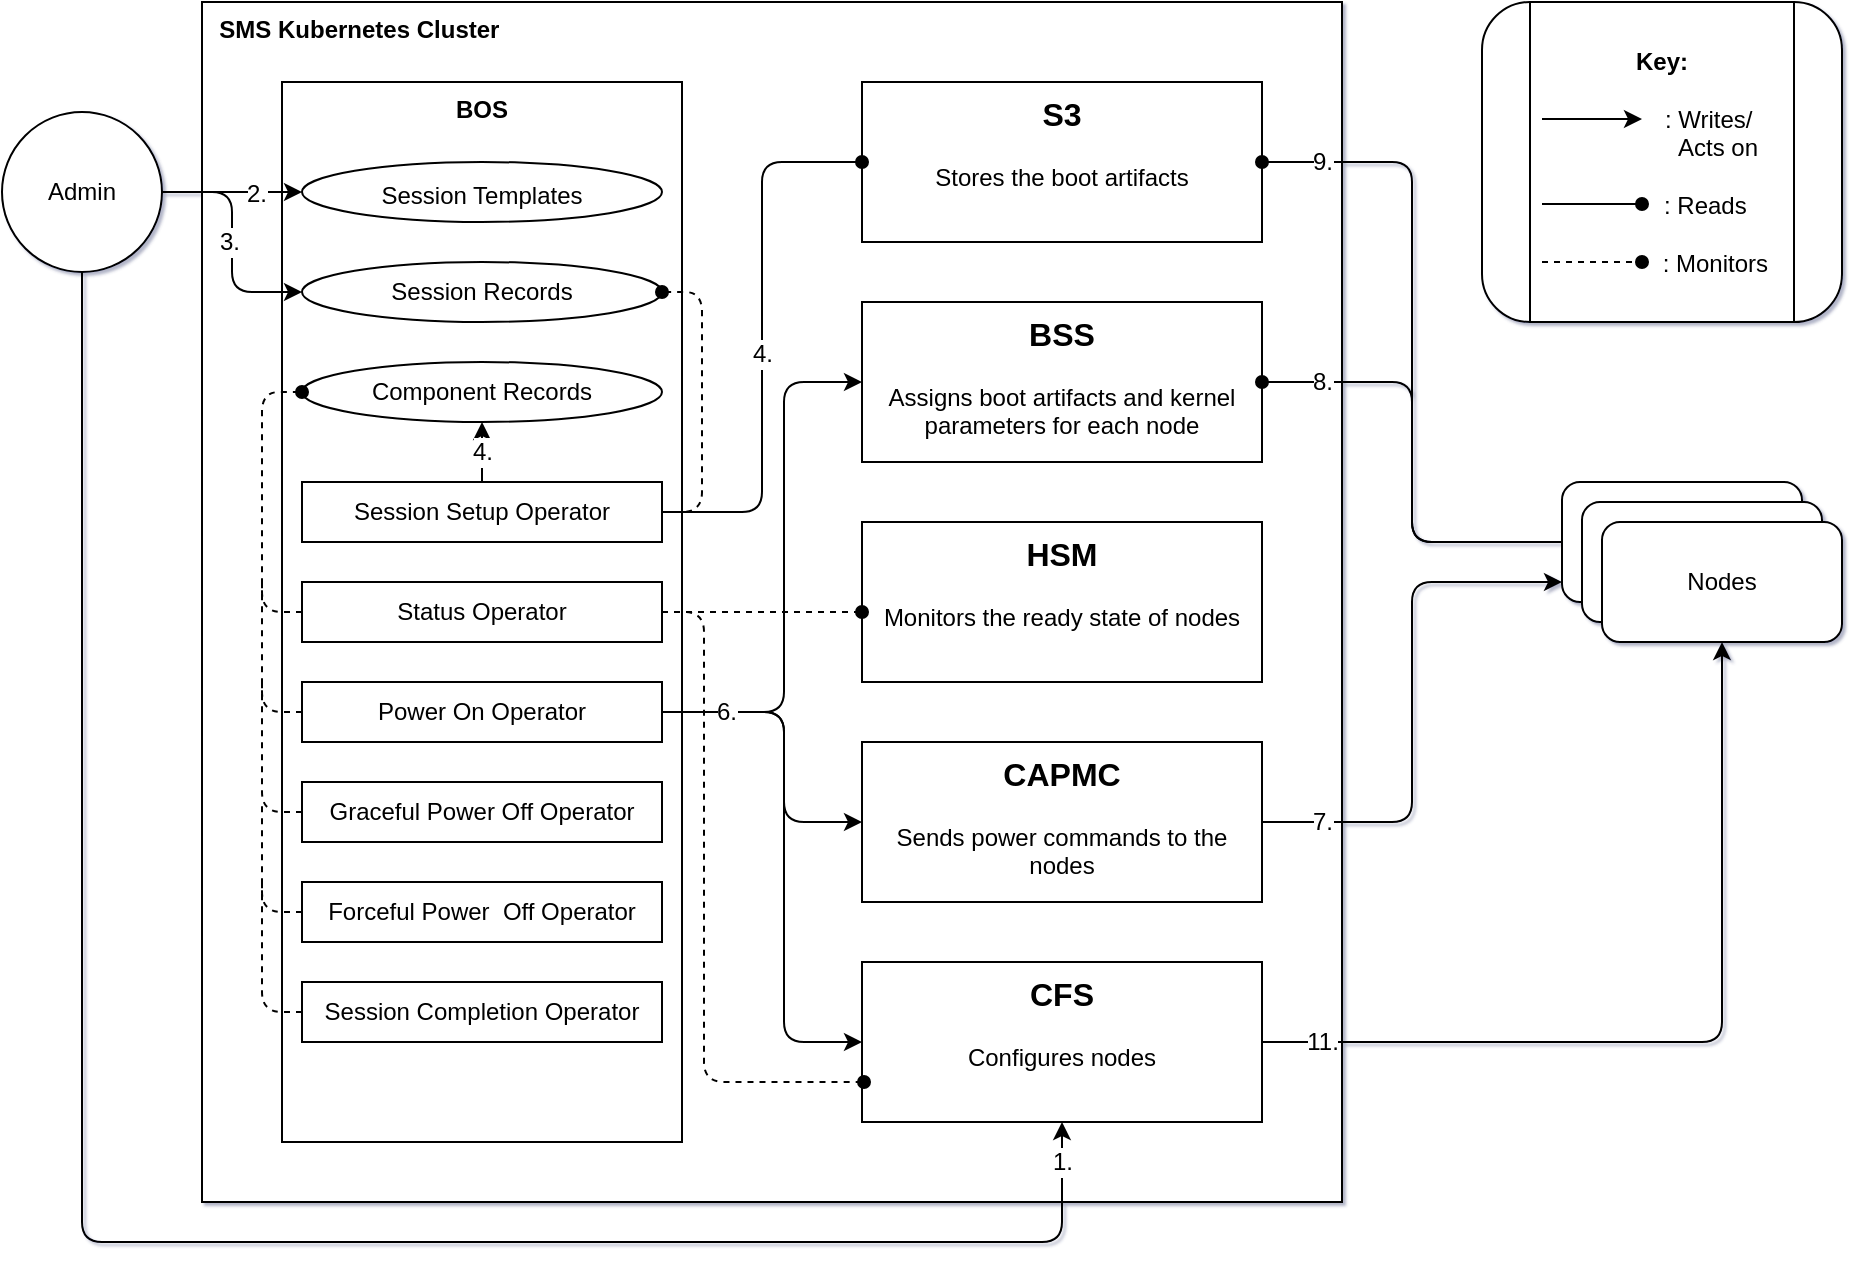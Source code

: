 <mxfile version="20.2.8" type="device"><diagram id="C5RBs43oDa-KdzZeNtuy" name="Page-1"><mxGraphModel dx="1186" dy="737" grid="1" gridSize="10" guides="1" tooltips="1" connect="1" arrows="1" fold="1" page="1" pageScale="1" pageWidth="827" pageHeight="1169" math="0" shadow="1"><root><mxCell id="WIyWlLk6GJQsqaUBKTNV-0"/><mxCell id="WIyWlLk6GJQsqaUBKTNV-1" parent="WIyWlLk6GJQsqaUBKTNV-0"/><mxCell id="9XRbRCof2KIBiwUi-AQT-0" value="&amp;nbsp; &lt;b&gt;SMS Kubernetes Cluster&lt;/b&gt;" style="rounded=0;whiteSpace=wrap;html=1;align=left;verticalAlign=top;" parent="WIyWlLk6GJQsqaUBKTNV-1" vertex="1"><mxGeometry x="139" y="80" width="570" height="600" as="geometry"/></mxCell><mxCell id="9XRbRCof2KIBiwUi-AQT-1" value="&lt;b style=&quot;font-size: 12px;&quot;&gt;BOS&lt;/b&gt;" style="rounded=0;whiteSpace=wrap;html=1;labelPosition=center;verticalLabelPosition=middle;align=center;verticalAlign=top;fontSize=12;" parent="WIyWlLk6GJQsqaUBKTNV-1" vertex="1"><mxGeometry x="179" y="120" width="200" height="530" as="geometry"/></mxCell><mxCell id="9XRbRCof2KIBiwUi-AQT-4" value="&lt;div&gt;&lt;b&gt;S3&lt;br&gt;&lt;/b&gt;&lt;/div&gt;&lt;div style=&quot;font-size: 12px;&quot;&gt;&lt;br&gt;&lt;/div&gt;&lt;div style=&quot;font-size: 12px;&quot;&gt;Stores the boot artifacts&lt;br&gt;&lt;b&gt;&lt;/b&gt;&lt;/div&gt;" style="rounded=0;whiteSpace=wrap;html=1;fontSize=16;verticalAlign=top;" parent="WIyWlLk6GJQsqaUBKTNV-1" vertex="1"><mxGeometry x="469" y="120" width="200" height="80" as="geometry"/></mxCell><mxCell id="9XRbRCof2KIBiwUi-AQT-5" value="&lt;div&gt;&lt;b&gt;BSS&lt;br&gt;&lt;/b&gt;&lt;/div&gt;&lt;div style=&quot;font-size: 12px;&quot;&gt;&lt;b&gt;&lt;br&gt;&lt;/b&gt;&lt;/div&gt;&lt;div style=&quot;font-size: 12px;&quot;&gt;Assigns boot artifacts and kernel parameters for each node&lt;br&gt;&lt;b&gt;&lt;/b&gt;&lt;/div&gt;" style="rounded=0;whiteSpace=wrap;html=1;fontSize=16;verticalAlign=top;" parent="WIyWlLk6GJQsqaUBKTNV-1" vertex="1"><mxGeometry x="469" y="230" width="200" height="80" as="geometry"/></mxCell><mxCell id="9XRbRCof2KIBiwUi-AQT-6" value="&lt;div&gt;&lt;b&gt;HSM&lt;/b&gt;&lt;/div&gt;&lt;div style=&quot;font-size: 12px;&quot;&gt;&lt;b&gt;&lt;br&gt;&lt;/b&gt;&lt;/div&gt;&lt;div style=&quot;font-size: 12px;&quot;&gt;Monitors the ready state of nodes&lt;br&gt;&lt;b&gt;&lt;/b&gt;&lt;/div&gt;" style="rounded=0;whiteSpace=wrap;html=1;fontSize=16;verticalAlign=top;" parent="WIyWlLk6GJQsqaUBKTNV-1" vertex="1"><mxGeometry x="469" y="340" width="200" height="80" as="geometry"/></mxCell><mxCell id="9XRbRCof2KIBiwUi-AQT-48" style="edgeStyle=orthogonalEdgeStyle;shape=connector;rounded=1;orthogonalLoop=1;jettySize=auto;html=1;labelBackgroundColor=default;fontFamily=Helvetica;fontSize=12;fontColor=default;endArrow=classic;strokeColor=default;" parent="WIyWlLk6GJQsqaUBKTNV-1" source="9XRbRCof2KIBiwUi-AQT-7" edge="1"><mxGeometry relative="1" as="geometry"><mxPoint x="819" y="370" as="targetPoint"/><Array as="points"><mxPoint x="744" y="490"/><mxPoint x="744" y="370"/><mxPoint x="819" y="370"/></Array></mxGeometry></mxCell><mxCell id="9XRbRCof2KIBiwUi-AQT-53" value="7." style="edgeLabel;html=1;align=center;verticalAlign=middle;resizable=0;points=[];fontSize=12;fontFamily=Helvetica;fontColor=default;" parent="9XRbRCof2KIBiwUi-AQT-48" vertex="1" connectable="0"><mxGeometry x="-0.234" y="3" relative="1" as="geometry"><mxPoint x="-42" y="28" as="offset"/></mxGeometry></mxCell><mxCell id="9XRbRCof2KIBiwUi-AQT-7" value="&lt;div&gt;&lt;b&gt;CAPMC&lt;br&gt;&lt;/b&gt;&lt;/div&gt;&lt;div style=&quot;font-size: 12px;&quot;&gt;&lt;b&gt;&lt;br&gt;&lt;/b&gt;&lt;/div&gt;&lt;div style=&quot;font-size: 12px;&quot;&gt;Sends power commands to the nodes&lt;b&gt;&lt;br&gt;&lt;/b&gt;&lt;/div&gt;" style="rounded=0;whiteSpace=wrap;html=1;fontSize=16;verticalAlign=top;" parent="WIyWlLk6GJQsqaUBKTNV-1" vertex="1"><mxGeometry x="469" y="450" width="200" height="80" as="geometry"/></mxCell><mxCell id="9XRbRCof2KIBiwUi-AQT-58" style="edgeStyle=orthogonalEdgeStyle;shape=connector;rounded=1;orthogonalLoop=1;jettySize=auto;html=1;entryX=0.5;entryY=1;entryDx=0;entryDy=0;labelBackgroundColor=default;fontFamily=Helvetica;fontSize=12;fontColor=default;endArrow=classic;strokeColor=default;" parent="WIyWlLk6GJQsqaUBKTNV-1" source="9XRbRCof2KIBiwUi-AQT-8" target="9XRbRCof2KIBiwUi-AQT-25" edge="1"><mxGeometry relative="1" as="geometry"/></mxCell><mxCell id="9XRbRCof2KIBiwUi-AQT-59" value="11." style="edgeLabel;html=1;align=center;verticalAlign=middle;resizable=0;points=[];fontSize=12;fontFamily=Helvetica;fontColor=default;" parent="9XRbRCof2KIBiwUi-AQT-58" vertex="1" connectable="0"><mxGeometry x="-0.233" y="-1" relative="1" as="geometry"><mxPoint x="-135" y="-1" as="offset"/></mxGeometry></mxCell><mxCell id="9XRbRCof2KIBiwUi-AQT-8" value="&lt;div&gt;&lt;b&gt;CFS&lt;/b&gt;&lt;/div&gt;&lt;div style=&quot;font-size: 12px;&quot;&gt;&lt;b&gt;&lt;br&gt;&lt;/b&gt;&lt;/div&gt;&lt;div style=&quot;font-size: 12px;&quot;&gt;Configures nodes&lt;b&gt;&lt;br&gt;&lt;/b&gt;&lt;/div&gt;" style="rounded=0;whiteSpace=wrap;html=1;fontSize=16;verticalAlign=top;" parent="WIyWlLk6GJQsqaUBKTNV-1" vertex="1"><mxGeometry x="469" y="560" width="200" height="80" as="geometry"/></mxCell><mxCell id="9XRbRCof2KIBiwUi-AQT-74" style="edgeStyle=orthogonalEdgeStyle;shape=connector;rounded=1;orthogonalLoop=1;jettySize=auto;html=1;exitX=1;exitY=0.5;exitDx=0;exitDy=0;entryX=0;entryY=0.5;entryDx=0;entryDy=0;labelBackgroundColor=default;fontFamily=Helvetica;fontSize=12;fontColor=default;endArrow=classic;endFill=1;strokeColor=default;" parent="WIyWlLk6GJQsqaUBKTNV-1" source="9XRbRCof2KIBiwUi-AQT-10" target="9XRbRCof2KIBiwUi-AQT-8" edge="1"><mxGeometry relative="1" as="geometry"><Array as="points"><mxPoint x="430" y="435"/><mxPoint x="430" y="600"/></Array></mxGeometry></mxCell><mxCell id="9XRbRCof2KIBiwUi-AQT-37" style="edgeStyle=orthogonalEdgeStyle;shape=connector;rounded=1;orthogonalLoop=1;jettySize=auto;html=1;entryX=0;entryY=0.5;entryDx=0;entryDy=0;labelBackgroundColor=default;fontFamily=Helvetica;fontSize=12;fontColor=default;endArrow=oval;strokeColor=default;endFill=1;" parent="WIyWlLk6GJQsqaUBKTNV-1" source="9XRbRCof2KIBiwUi-AQT-9" target="9XRbRCof2KIBiwUi-AQT-4" edge="1"><mxGeometry relative="1" as="geometry"/></mxCell><mxCell id="9XRbRCof2KIBiwUi-AQT-40" value="4." style="edgeLabel;html=1;align=center;verticalAlign=middle;resizable=0;points=[];fontSize=12;fontFamily=Helvetica;fontColor=default;" parent="9XRbRCof2KIBiwUi-AQT-37" vertex="1" connectable="0"><mxGeometry x="-0.062" y="-3" relative="1" as="geometry"><mxPoint x="-3" as="offset"/></mxGeometry></mxCell><mxCell id="9XRbRCof2KIBiwUi-AQT-62" value="4." style="edgeStyle=orthogonalEdgeStyle;shape=connector;rounded=1;orthogonalLoop=1;jettySize=auto;html=1;entryX=0.5;entryY=1;entryDx=0;entryDy=0;labelBackgroundColor=default;fontFamily=Helvetica;fontSize=12;fontColor=default;endArrow=classic;strokeColor=default;" parent="WIyWlLk6GJQsqaUBKTNV-1" source="9XRbRCof2KIBiwUi-AQT-9" target="9XRbRCof2KIBiwUi-AQT-26" edge="1"><mxGeometry relative="1" as="geometry"/></mxCell><mxCell id="9XRbRCof2KIBiwUi-AQT-9" value="&lt;font style=&quot;font-size: 12px;&quot;&gt;Session Setup Operator&lt;br style=&quot;font-size: 12px;&quot;&gt;&lt;/font&gt;" style="rounded=0;whiteSpace=wrap;html=1;fontSize=12;verticalAlign=middle;" parent="WIyWlLk6GJQsqaUBKTNV-1" vertex="1"><mxGeometry x="189" y="320" width="180" height="30" as="geometry"/></mxCell><mxCell id="9XRbRCof2KIBiwUi-AQT-69" style="edgeStyle=orthogonalEdgeStyle;shape=connector;rounded=1;orthogonalLoop=1;jettySize=auto;html=1;labelBackgroundColor=default;fontFamily=Helvetica;fontSize=12;fontColor=default;endArrow=none;endFill=0;strokeColor=default;dashed=1;" parent="WIyWlLk6GJQsqaUBKTNV-1" source="9XRbRCof2KIBiwUi-AQT-10" edge="1"><mxGeometry relative="1" as="geometry"><mxPoint x="169" y="370" as="targetPoint"/></mxGeometry></mxCell><mxCell id="9XRbRCof2KIBiwUi-AQT-88" style="edgeStyle=orthogonalEdgeStyle;shape=connector;rounded=1;orthogonalLoop=1;jettySize=auto;html=1;entryX=0;entryY=0.5;entryDx=0;entryDy=0;labelBackgroundColor=default;fontFamily=Helvetica;fontSize=12;fontColor=default;endArrow=classic;endFill=1;strokeColor=default;" parent="WIyWlLk6GJQsqaUBKTNV-1" source="9XRbRCof2KIBiwUi-AQT-10" target="9XRbRCof2KIBiwUi-AQT-5" edge="1"><mxGeometry relative="1" as="geometry"><Array as="points"><mxPoint x="430" y="435"/><mxPoint x="430" y="270"/></Array></mxGeometry></mxCell><mxCell id="9XRbRCof2KIBiwUi-AQT-89" style="edgeStyle=orthogonalEdgeStyle;shape=connector;rounded=1;orthogonalLoop=1;jettySize=auto;html=1;labelBackgroundColor=default;fontFamily=Helvetica;fontSize=12;fontColor=default;endArrow=classic;endFill=1;strokeColor=default;" parent="WIyWlLk6GJQsqaUBKTNV-1" source="9XRbRCof2KIBiwUi-AQT-10" target="9XRbRCof2KIBiwUi-AQT-7" edge="1"><mxGeometry relative="1" as="geometry"><Array as="points"><mxPoint x="430" y="435"/><mxPoint x="430" y="490"/></Array></mxGeometry></mxCell><mxCell id="9XRbRCof2KIBiwUi-AQT-90" value="6." style="edgeLabel;html=1;align=center;verticalAlign=middle;resizable=0;points=[];fontSize=12;fontFamily=Helvetica;fontColor=default;" parent="9XRbRCof2KIBiwUi-AQT-89" vertex="1" connectable="0"><mxGeometry x="-0.587" relative="1" as="geometry"><mxPoint as="offset"/></mxGeometry></mxCell><mxCell id="9XRbRCof2KIBiwUi-AQT-10" value="Power On Operator" style="rounded=0;whiteSpace=wrap;html=1;fontSize=12;verticalAlign=middle;" parent="WIyWlLk6GJQsqaUBKTNV-1" vertex="1"><mxGeometry x="189" y="420" width="180" height="30" as="geometry"/></mxCell><mxCell id="9XRbRCof2KIBiwUi-AQT-72" style="edgeStyle=orthogonalEdgeStyle;shape=connector;rounded=1;orthogonalLoop=1;jettySize=auto;html=1;exitX=1;exitY=0.5;exitDx=0;exitDy=0;labelBackgroundColor=default;fontFamily=Helvetica;fontSize=12;fontColor=default;endArrow=oval;endFill=1;strokeColor=default;dashed=1;" parent="WIyWlLk6GJQsqaUBKTNV-1" source="9XRbRCof2KIBiwUi-AQT-11" edge="1"><mxGeometry relative="1" as="geometry"><mxPoint x="469" y="385" as="targetPoint"/></mxGeometry></mxCell><mxCell id="9XRbRCof2KIBiwUi-AQT-73" style="edgeStyle=orthogonalEdgeStyle;shape=connector;rounded=1;orthogonalLoop=1;jettySize=auto;html=1;labelBackgroundColor=default;fontFamily=Helvetica;fontSize=12;fontColor=default;endArrow=oval;endFill=1;strokeColor=default;dashed=1;" parent="WIyWlLk6GJQsqaUBKTNV-1" source="9XRbRCof2KIBiwUi-AQT-11" edge="1"><mxGeometry relative="1" as="geometry"><mxPoint x="470" y="620" as="targetPoint"/><Array as="points"><mxPoint x="390" y="385"/><mxPoint x="390" y="620"/><mxPoint x="469" y="620"/></Array></mxGeometry></mxCell><mxCell id="9XRbRCof2KIBiwUi-AQT-11" value="Status Operator" style="rounded=0;whiteSpace=wrap;html=1;fontSize=12;verticalAlign=middle;" parent="WIyWlLk6GJQsqaUBKTNV-1" vertex="1"><mxGeometry x="189" y="370" width="180" height="30" as="geometry"/></mxCell><mxCell id="9XRbRCof2KIBiwUi-AQT-70" style="edgeStyle=orthogonalEdgeStyle;shape=connector;rounded=1;orthogonalLoop=1;jettySize=auto;html=1;labelBackgroundColor=default;fontFamily=Helvetica;fontSize=12;fontColor=default;endArrow=none;endFill=0;strokeColor=default;dashed=1;" parent="WIyWlLk6GJQsqaUBKTNV-1" source="9XRbRCof2KIBiwUi-AQT-12" edge="1"><mxGeometry relative="1" as="geometry"><mxPoint x="169" y="420" as="targetPoint"/></mxGeometry></mxCell><mxCell id="9XRbRCof2KIBiwUi-AQT-12" value="&lt;font style=&quot;font-size: 12px;&quot;&gt;Graceful Power Off Operator&lt;/font&gt;" style="rounded=0;whiteSpace=wrap;html=1;fontSize=12;verticalAlign=middle;" parent="WIyWlLk6GJQsqaUBKTNV-1" vertex="1"><mxGeometry x="189" y="470" width="180" height="30" as="geometry"/></mxCell><mxCell id="9XRbRCof2KIBiwUi-AQT-71" style="edgeStyle=orthogonalEdgeStyle;shape=connector;rounded=1;orthogonalLoop=1;jettySize=auto;html=1;labelBackgroundColor=default;fontFamily=Helvetica;fontSize=12;fontColor=default;endArrow=none;endFill=0;strokeColor=default;dashed=1;" parent="WIyWlLk6GJQsqaUBKTNV-1" source="9XRbRCof2KIBiwUi-AQT-13" edge="1"><mxGeometry relative="1" as="geometry"><mxPoint x="169" y="480" as="targetPoint"/></mxGeometry></mxCell><mxCell id="9XRbRCof2KIBiwUi-AQT-13" value="&lt;font style=&quot;font-size: 12px;&quot;&gt;Forceful Power&amp;nbsp; Off Operator&lt;/font&gt;" style="rounded=0;whiteSpace=wrap;html=1;fontSize=12;verticalAlign=middle;" parent="WIyWlLk6GJQsqaUBKTNV-1" vertex="1"><mxGeometry x="189" y="520" width="180" height="30" as="geometry"/></mxCell><mxCell id="9XRbRCof2KIBiwUi-AQT-86" style="edgeStyle=orthogonalEdgeStyle;shape=connector;rounded=1;orthogonalLoop=1;jettySize=auto;html=1;labelBackgroundColor=default;fontFamily=Helvetica;fontSize=12;fontColor=default;endArrow=none;endFill=0;strokeColor=default;dashed=1;" parent="WIyWlLk6GJQsqaUBKTNV-1" source="9XRbRCof2KIBiwUi-AQT-14" edge="1"><mxGeometry relative="1" as="geometry"><mxPoint x="169" y="520" as="targetPoint"/></mxGeometry></mxCell><mxCell id="9XRbRCof2KIBiwUi-AQT-14" value="&lt;font style=&quot;font-size: 12px;&quot;&gt;Session Completion Operator&lt;br style=&quot;font-size: 12px;&quot;&gt;&lt;/font&gt;" style="rounded=0;whiteSpace=wrap;html=1;fontSize=12;verticalAlign=middle;" parent="WIyWlLk6GJQsqaUBKTNV-1" vertex="1"><mxGeometry x="189" y="570" width="180" height="30" as="geometry"/></mxCell><mxCell id="9XRbRCof2KIBiwUi-AQT-15" style="edgeStyle=orthogonalEdgeStyle;rounded=0;orthogonalLoop=1;jettySize=auto;html=1;exitX=0.5;exitY=1;exitDx=0;exitDy=0;fontSize=12;" parent="WIyWlLk6GJQsqaUBKTNV-1" source="9XRbRCof2KIBiwUi-AQT-1" target="9XRbRCof2KIBiwUi-AQT-1" edge="1"><mxGeometry relative="1" as="geometry"/></mxCell><mxCell id="9XRbRCof2KIBiwUi-AQT-17" value="Session Records" style="ellipse;whiteSpace=wrap;html=1;fontSize=12;verticalAlign=middle;" parent="WIyWlLk6GJQsqaUBKTNV-1" vertex="1"><mxGeometry x="189" y="210" width="180" height="30" as="geometry"/></mxCell><mxCell id="9XRbRCof2KIBiwUi-AQT-18" value="&lt;font style=&quot;font-size: 12px;&quot;&gt;Session Templates&lt;/font&gt;" style="ellipse;whiteSpace=wrap;html=1;fontSize=16;verticalAlign=middle;glass=0;shadow=0;sketch=0;" parent="WIyWlLk6GJQsqaUBKTNV-1" vertex="1"><mxGeometry x="189" y="160" width="180" height="30" as="geometry"/></mxCell><mxCell id="9XRbRCof2KIBiwUi-AQT-49" style="edgeStyle=orthogonalEdgeStyle;shape=connector;rounded=1;orthogonalLoop=1;jettySize=auto;html=1;entryX=1;entryY=0.5;entryDx=0;entryDy=0;labelBackgroundColor=default;fontFamily=Helvetica;fontSize=12;fontColor=default;endArrow=oval;strokeColor=default;endFill=1;" parent="WIyWlLk6GJQsqaUBKTNV-1" source="9XRbRCof2KIBiwUi-AQT-23" target="9XRbRCof2KIBiwUi-AQT-5" edge="1"><mxGeometry relative="1" as="geometry"/></mxCell><mxCell id="9XRbRCof2KIBiwUi-AQT-54" value="8." style="edgeLabel;html=1;align=center;verticalAlign=middle;resizable=0;points=[];fontSize=12;fontFamily=Helvetica;fontColor=default;" parent="9XRbRCof2KIBiwUi-AQT-49" vertex="1" connectable="0"><mxGeometry x="0.583" relative="1" as="geometry"><mxPoint x="-18" as="offset"/></mxGeometry></mxCell><mxCell id="9XRbRCof2KIBiwUi-AQT-50" style="edgeStyle=orthogonalEdgeStyle;shape=connector;rounded=1;orthogonalLoop=1;jettySize=auto;html=1;entryX=1;entryY=0.5;entryDx=0;entryDy=0;labelBackgroundColor=default;fontFamily=Helvetica;fontSize=12;fontColor=default;endArrow=oval;strokeColor=default;endFill=1;" parent="WIyWlLk6GJQsqaUBKTNV-1" source="9XRbRCof2KIBiwUi-AQT-23" target="9XRbRCof2KIBiwUi-AQT-4" edge="1"><mxGeometry relative="1" as="geometry"/></mxCell><mxCell id="9XRbRCof2KIBiwUi-AQT-55" value="9." style="edgeLabel;html=1;align=center;verticalAlign=middle;resizable=0;points=[];fontSize=12;fontFamily=Helvetica;fontColor=default;" parent="9XRbRCof2KIBiwUi-AQT-50" vertex="1" connectable="0"><mxGeometry x="0.635" y="2" relative="1" as="geometry"><mxPoint x="-32" y="-2" as="offset"/></mxGeometry></mxCell><mxCell id="9XRbRCof2KIBiwUi-AQT-23" value="" style="rounded=1;whiteSpace=wrap;html=1;shadow=0;glass=0;sketch=0;fontSize=12;" parent="WIyWlLk6GJQsqaUBKTNV-1" vertex="1"><mxGeometry x="819" y="320" width="120" height="60" as="geometry"/></mxCell><mxCell id="9XRbRCof2KIBiwUi-AQT-24" value="" style="rounded=1;whiteSpace=wrap;html=1;shadow=0;glass=0;sketch=0;fontSize=12;" parent="WIyWlLk6GJQsqaUBKTNV-1" vertex="1"><mxGeometry x="829" y="330" width="120" height="60" as="geometry"/></mxCell><mxCell id="9XRbRCof2KIBiwUi-AQT-25" value="Nodes" style="rounded=1;whiteSpace=wrap;html=1;shadow=0;glass=0;sketch=0;fontSize=12;" parent="WIyWlLk6GJQsqaUBKTNV-1" vertex="1"><mxGeometry x="839" y="340" width="120" height="60" as="geometry"/></mxCell><mxCell id="9XRbRCof2KIBiwUi-AQT-26" value="Component Records" style="ellipse;whiteSpace=wrap;html=1;fontSize=12;verticalAlign=middle;" parent="WIyWlLk6GJQsqaUBKTNV-1" vertex="1"><mxGeometry x="189" y="260" width="180" height="30" as="geometry"/></mxCell><mxCell id="9XRbRCof2KIBiwUi-AQT-30" value="3." style="edgeStyle=orthogonalEdgeStyle;rounded=1;orthogonalLoop=1;jettySize=auto;html=1;fontSize=12;labelPosition=left;verticalLabelPosition=middle;align=right;verticalAlign=middle;" parent="WIyWlLk6GJQsqaUBKTNV-1" source="9XRbRCof2KIBiwUi-AQT-28" target="9XRbRCof2KIBiwUi-AQT-17" edge="1"><mxGeometry y="5" relative="1" as="geometry"><mxPoint as="offset"/></mxGeometry></mxCell><mxCell id="9XRbRCof2KIBiwUi-AQT-51" style="edgeStyle=orthogonalEdgeStyle;shape=connector;rounded=1;orthogonalLoop=1;jettySize=auto;html=1;labelBackgroundColor=default;fontFamily=Helvetica;fontSize=12;fontColor=default;endArrow=classic;strokeColor=default;" parent="WIyWlLk6GJQsqaUBKTNV-1" source="9XRbRCof2KIBiwUi-AQT-28" target="9XRbRCof2KIBiwUi-AQT-8" edge="1"><mxGeometry relative="1" as="geometry"><Array as="points"><mxPoint x="79" y="700"/><mxPoint x="569" y="700"/></Array></mxGeometry></mxCell><mxCell id="9XRbRCof2KIBiwUi-AQT-52" value="1." style="edgeLabel;html=1;align=center;verticalAlign=middle;resizable=0;points=[];fontSize=12;fontFamily=Helvetica;fontColor=default;" parent="9XRbRCof2KIBiwUi-AQT-51" vertex="1" connectable="0"><mxGeometry x="-0.156" relative="1" as="geometry"><mxPoint x="490" y="8" as="offset"/></mxGeometry></mxCell><mxCell id="9XRbRCof2KIBiwUi-AQT-83" style="edgeStyle=orthogonalEdgeStyle;shape=connector;rounded=1;orthogonalLoop=1;jettySize=auto;html=1;exitX=1;exitY=0.5;exitDx=0;exitDy=0;labelBackgroundColor=default;fontFamily=Helvetica;fontSize=12;fontColor=default;endArrow=classic;endFill=1;strokeColor=default;" parent="WIyWlLk6GJQsqaUBKTNV-1" source="9XRbRCof2KIBiwUi-AQT-28" target="9XRbRCof2KIBiwUi-AQT-18" edge="1"><mxGeometry relative="1" as="geometry"/></mxCell><mxCell id="9XRbRCof2KIBiwUi-AQT-85" value="2." style="edgeLabel;html=1;align=center;verticalAlign=middle;resizable=0;points=[];fontSize=12;fontFamily=Helvetica;fontColor=default;" parent="9XRbRCof2KIBiwUi-AQT-83" vertex="1" connectable="0"><mxGeometry x="0.343" y="-1" relative="1" as="geometry"><mxPoint as="offset"/></mxGeometry></mxCell><mxCell id="9XRbRCof2KIBiwUi-AQT-28" value="Admin" style="ellipse;whiteSpace=wrap;html=1;aspect=fixed;rounded=1;shadow=0;glass=0;sketch=0;fontSize=12;" parent="WIyWlLk6GJQsqaUBKTNV-1" vertex="1"><mxGeometry x="39" y="135" width="80" height="80" as="geometry"/></mxCell><mxCell id="9XRbRCof2KIBiwUi-AQT-76" value="&lt;div&gt;&lt;b&gt;Key:&lt;/b&gt;&lt;/div&gt;&lt;div&gt;&lt;br&gt;&lt;/div&gt;&lt;div&gt;&amp;nbsp;&amp;nbsp;&amp;nbsp;&amp;nbsp;&amp;nbsp;&amp;nbsp;&amp;nbsp;&amp;nbsp;&amp;nbsp;&amp;nbsp;&amp;nbsp;&amp;nbsp;&amp;nbsp; : Writes/&lt;/div&gt;&lt;div&gt;&amp;nbsp;&amp;nbsp;&amp;nbsp;&amp;nbsp;&amp;nbsp;&amp;nbsp;&amp;nbsp;&amp;nbsp;&amp;nbsp; &amp;nbsp; &amp;nbsp; &amp;nbsp;&amp;nbsp; Acts on&lt;br&gt;&lt;/div&gt;&lt;div&gt;&lt;br&gt;&lt;/div&gt;&lt;div&gt;&amp;nbsp;&amp;nbsp;&amp;nbsp;&amp;nbsp;&amp;nbsp;&amp;nbsp;&amp;nbsp;&amp;nbsp;&amp;nbsp;&amp;nbsp;&amp;nbsp;&amp;nbsp; : Reads&lt;br&gt;&lt;/div&gt;&lt;div&gt;&lt;br&gt;&lt;/div&gt;&lt;div&gt;&amp;nbsp;&amp;nbsp;&amp;nbsp;&amp;nbsp;&amp;nbsp;&amp;nbsp;&amp;nbsp;&amp;nbsp;&amp;nbsp;&amp;nbsp;&amp;nbsp;&amp;nbsp;&amp;nbsp;&amp;nbsp;&amp;nbsp; : Monitors&lt;br&gt;&lt;/div&gt;" style="shape=process;whiteSpace=wrap;html=1;backgroundOutline=1;rounded=1;shadow=0;glass=0;sketch=0;fontFamily=Helvetica;fontSize=12;fontColor=default;" parent="WIyWlLk6GJQsqaUBKTNV-1" vertex="1"><mxGeometry x="779" y="80" width="180" height="160" as="geometry"/></mxCell><mxCell id="9XRbRCof2KIBiwUi-AQT-81" value="" style="endArrow=classic;html=1;rounded=1;labelBackgroundColor=default;fontFamily=Helvetica;fontSize=12;fontColor=default;strokeColor=default;shape=connector;endFill=1;" parent="WIyWlLk6GJQsqaUBKTNV-1" edge="1"><mxGeometry width="50" height="50" relative="1" as="geometry"><mxPoint x="809" y="138.5" as="sourcePoint"/><mxPoint x="859" y="138.5" as="targetPoint"/></mxGeometry></mxCell><mxCell id="9XRbRCof2KIBiwUi-AQT-82" value="" style="endArrow=oval;html=1;rounded=1;labelBackgroundColor=default;fontFamily=Helvetica;fontSize=12;fontColor=default;strokeColor=default;shape=connector;dashed=1;endFill=1;" parent="WIyWlLk6GJQsqaUBKTNV-1" edge="1"><mxGeometry width="50" height="50" relative="1" as="geometry"><mxPoint x="809" y="210" as="sourcePoint"/><mxPoint x="859" y="210" as="targetPoint"/></mxGeometry></mxCell><mxCell id="9XRbRCof2KIBiwUi-AQT-91" value="" style="endArrow=oval;html=1;rounded=1;labelBackgroundColor=default;fontFamily=Helvetica;fontSize=12;fontColor=default;strokeColor=default;shape=connector;endFill=1;" parent="WIyWlLk6GJQsqaUBKTNV-1" edge="1"><mxGeometry width="50" height="50" relative="1" as="geometry"><mxPoint x="809" y="181" as="sourcePoint"/><mxPoint x="859" y="181" as="targetPoint"/></mxGeometry></mxCell><mxCell id="9XRbRCof2KIBiwUi-AQT-64" style="edgeStyle=orthogonalEdgeStyle;shape=connector;rounded=1;orthogonalLoop=1;jettySize=auto;html=1;labelBackgroundColor=default;fontFamily=Helvetica;fontSize=12;fontColor=default;endArrow=oval;strokeColor=default;dashed=1;endFill=1;" parent="WIyWlLk6GJQsqaUBKTNV-1" source="9XRbRCof2KIBiwUi-AQT-11" target="9XRbRCof2KIBiwUi-AQT-26" edge="1"><mxGeometry relative="1" as="geometry"><Array as="points"><mxPoint x="169" y="385"/><mxPoint x="169" y="275"/></Array></mxGeometry></mxCell><mxCell id="9XRbRCof2KIBiwUi-AQT-87" style="edgeStyle=orthogonalEdgeStyle;shape=connector;rounded=1;orthogonalLoop=1;jettySize=auto;html=1;entryX=1;entryY=0.5;entryDx=0;entryDy=0;labelBackgroundColor=default;fontFamily=Helvetica;fontSize=12;fontColor=default;endArrow=oval;endFill=1;strokeColor=default;dashed=1;" parent="WIyWlLk6GJQsqaUBKTNV-1" source="9XRbRCof2KIBiwUi-AQT-9" target="9XRbRCof2KIBiwUi-AQT-17" edge="1"><mxGeometry relative="1" as="geometry"><Array as="points"><mxPoint x="389" y="335"/><mxPoint x="389" y="225"/></Array></mxGeometry></mxCell></root></mxGraphModel></diagram></mxfile>